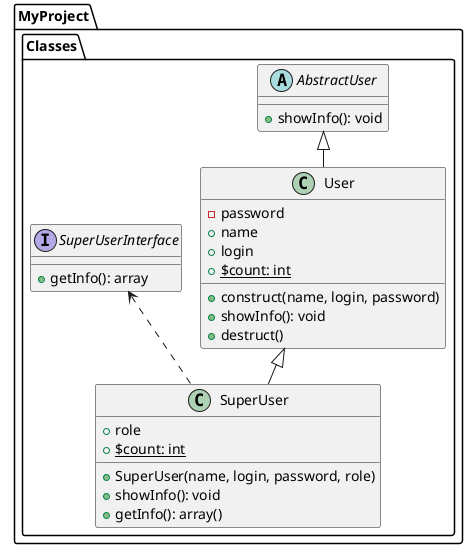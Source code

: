 @startuml
!pragma layout smetana

package "MyProject.Classes" {
  
  abstract class AbstractUser {
    + showInfo(): void
  }

  interface SuperUserInterface {
    + getInfo(): array
  }

  class SuperUser {
    + role
    + {static} $count: int
    + SuperUser(name, login, password, role)
    + showInfo(): void
    + getInfo(): array()
  }

  class User {
    - password
    + name
    + login
    + {static} $count: int
    + construct(name, login, password)
    + showInfo(): void
    + destruct()
  }

  AbstractUser <|-- User
  User <|-- SuperUser
  SuperUserInterface <.. SuperUser
}
@enduml
